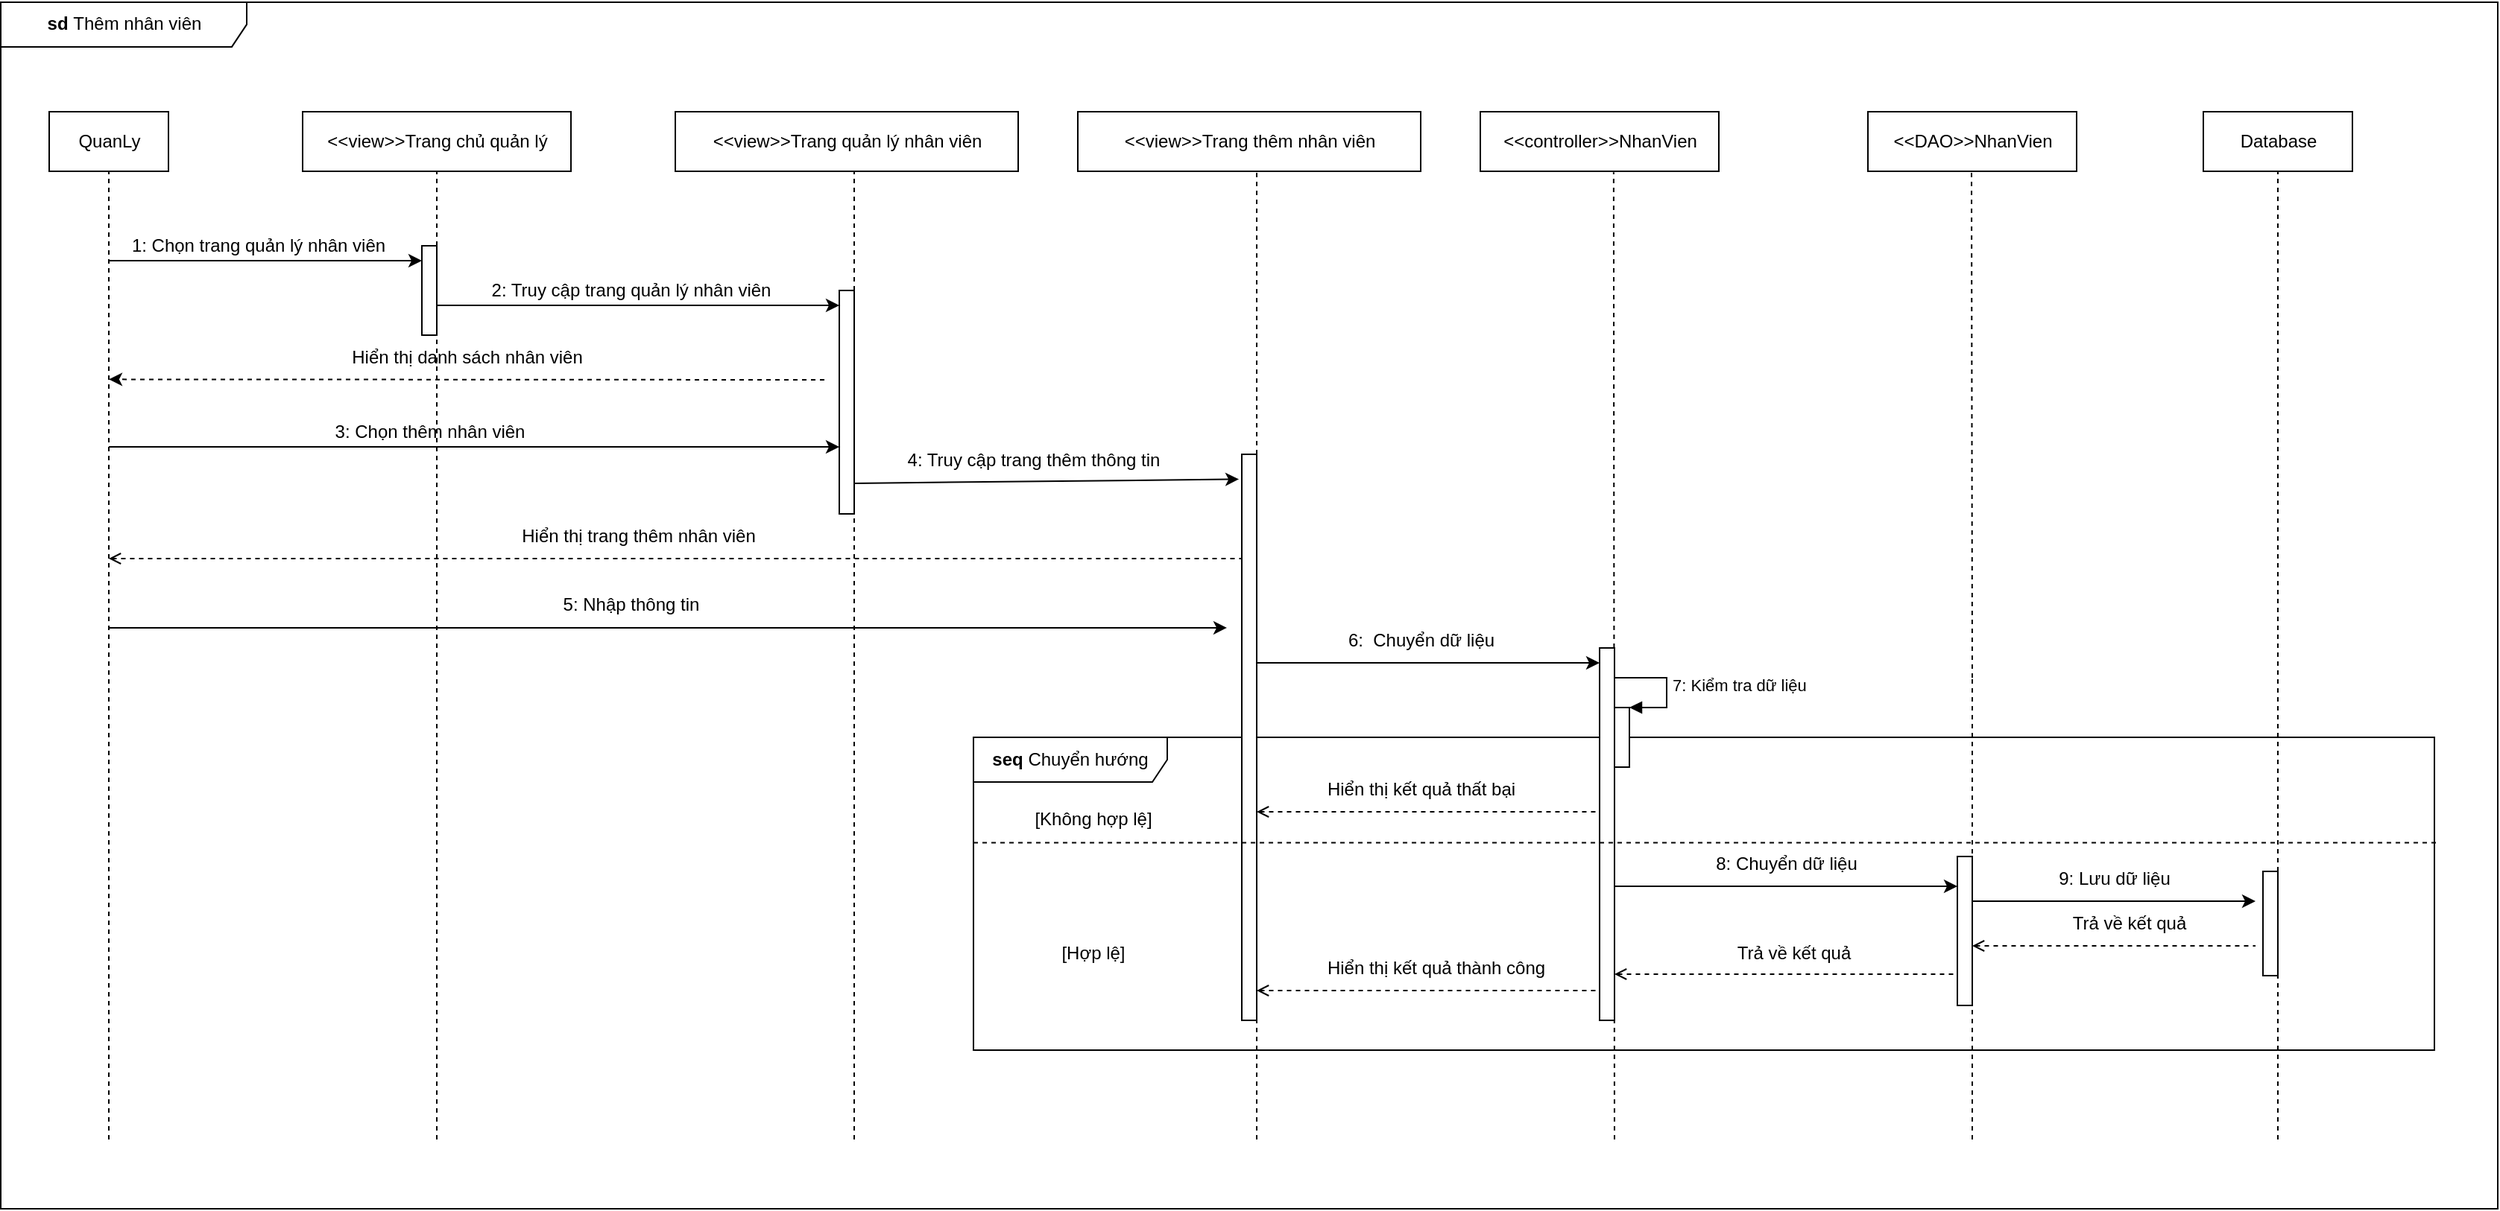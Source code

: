 <mxfile version="20.6.0" type="device"><diagram id="asjjTaxxDbduJ_uwMJDM" name="Page-1"><mxGraphModel dx="1038" dy="481" grid="1" gridSize="10" guides="1" tooltips="1" connect="1" arrows="1" fold="1" page="1" pageScale="1" pageWidth="850" pageHeight="1100" math="0" shadow="0"><root><mxCell id="0"/><mxCell id="1" parent="0"/><mxCell id="Y9XglMHhpvMvOgpMFqkx-15" value="&lt;b&gt;seq&lt;/b&gt; Chuyển hướng" style="shape=umlFrame;whiteSpace=wrap;html=1;width=130;height=30;" parent="1" vertex="1"><mxGeometry x="670" y="530" width="980" height="210" as="geometry"/></mxCell><mxCell id="PbMtfc2Mm91NxUPL8bgm-46" value="&lt;b&gt;sd &lt;/b&gt;Thêm nhân viên" style="shape=umlFrame;whiteSpace=wrap;html=1;width=165;height=30;" parent="1" vertex="1"><mxGeometry x="17.5" y="36.45" width="1675" height="810" as="geometry"/></mxCell><mxCell id="PbMtfc2Mm91NxUPL8bgm-5" value="&amp;lt;&amp;lt;view&amp;gt;&amp;gt;Trang chủ quản lý" style="html=1;" parent="1" vertex="1"><mxGeometry x="220" y="110" width="180" height="40" as="geometry"/></mxCell><mxCell id="PbMtfc2Mm91NxUPL8bgm-6" value="&amp;lt;&amp;lt;controller&amp;gt;&amp;gt;NhanVien" style="html=1;" parent="1" vertex="1"><mxGeometry x="1010" y="110" width="160" height="40" as="geometry"/></mxCell><mxCell id="PbMtfc2Mm91NxUPL8bgm-7" value="&amp;lt;&amp;lt;DAO&amp;gt;&amp;gt;NhanVien" style="html=1;" parent="1" vertex="1"><mxGeometry x="1270" y="110" width="140" height="40" as="geometry"/></mxCell><mxCell id="PbMtfc2Mm91NxUPL8bgm-8" value="Database" style="html=1;" parent="1" vertex="1"><mxGeometry x="1495" y="110" width="100" height="40" as="geometry"/></mxCell><mxCell id="PbMtfc2Mm91NxUPL8bgm-10" value="" style="endArrow=none;dashed=1;html=1;rounded=0;entryX=0.5;entryY=1;entryDx=0;entryDy=0;" parent="1" target="NyzByhcTdWclzaBLQz0R-1" edge="1"><mxGeometry width="50" height="50" relative="1" as="geometry"><mxPoint x="90" y="800" as="sourcePoint"/><mxPoint x="90" y="180" as="targetPoint"/></mxGeometry></mxCell><mxCell id="PbMtfc2Mm91NxUPL8bgm-11" value="" style="endArrow=classic;html=1;rounded=0;entryX=0;entryY=0.167;entryDx=0;entryDy=0;entryPerimeter=0;" parent="1" target="PbMtfc2Mm91NxUPL8bgm-15" edge="1"><mxGeometry width="50" height="50" relative="1" as="geometry"><mxPoint x="90" y="210" as="sourcePoint"/><mxPoint x="280" y="211" as="targetPoint"/></mxGeometry></mxCell><mxCell id="PbMtfc2Mm91NxUPL8bgm-12" value="" style="endArrow=none;dashed=1;html=1;rounded=0;entryX=0.5;entryY=1;entryDx=0;entryDy=0;" parent="1" target="PbMtfc2Mm91NxUPL8bgm-5" edge="1"><mxGeometry width="50" height="50" relative="1" as="geometry"><mxPoint x="310" y="800" as="sourcePoint"/><mxPoint x="340" y="200" as="targetPoint"/></mxGeometry></mxCell><mxCell id="PbMtfc2Mm91NxUPL8bgm-13" value="1: Chọn trang quản lý nhân viên" style="text;html=1;align=center;verticalAlign=middle;resizable=0;points=[];autosize=1;strokeColor=none;fillColor=none;" parent="1" vertex="1"><mxGeometry x="95" y="185" width="190" height="30" as="geometry"/></mxCell><mxCell id="PbMtfc2Mm91NxUPL8bgm-15" value="" style="html=1;points=[];perimeter=orthogonalPerimeter;" parent="1" vertex="1"><mxGeometry x="300" y="200" width="10" height="60" as="geometry"/></mxCell><mxCell id="PbMtfc2Mm91NxUPL8bgm-16" value="" style="endArrow=classic;html=1;rounded=0;" parent="1" edge="1"><mxGeometry width="50" height="50" relative="1" as="geometry"><mxPoint x="310" y="240" as="sourcePoint"/><mxPoint x="580" y="240" as="targetPoint"/></mxGeometry></mxCell><mxCell id="PbMtfc2Mm91NxUPL8bgm-17" value="" style="endArrow=none;dashed=1;html=1;rounded=0;entryX=0.559;entryY=1.017;entryDx=0;entryDy=0;entryPerimeter=0;" parent="1" target="PbMtfc2Mm91NxUPL8bgm-6" edge="1"><mxGeometry width="50" height="50" relative="1" as="geometry"><mxPoint x="1100" y="800" as="sourcePoint"/><mxPoint x="1092.25" y="150" as="targetPoint"/></mxGeometry></mxCell><mxCell id="PbMtfc2Mm91NxUPL8bgm-19" value="" style="endArrow=none;dashed=1;html=1;rounded=0;entryX=0.5;entryY=1;entryDx=0;entryDy=0;startArrow=none;" parent="1" edge="1"><mxGeometry width="50" height="50" relative="1" as="geometry"><mxPoint x="1340" y="490" as="sourcePoint"/><mxPoint x="1339.5" y="150" as="targetPoint"/></mxGeometry></mxCell><mxCell id="PbMtfc2Mm91NxUPL8bgm-24" value="" style="endArrow=none;dashed=1;html=1;rounded=0;entryX=0.5;entryY=1;entryDx=0;entryDy=0;startArrow=none;" parent="1" target="PbMtfc2Mm91NxUPL8bgm-8" edge="1"><mxGeometry width="50" height="50" relative="1" as="geometry"><mxPoint x="1545" y="800" as="sourcePoint"/><mxPoint x="1595" y="270" as="targetPoint"/></mxGeometry></mxCell><mxCell id="PbMtfc2Mm91NxUPL8bgm-44" value="" style="html=1;points=[];perimeter=orthogonalPerimeter;" parent="1" vertex="1"><mxGeometry x="1090" y="470" width="10" height="250" as="geometry"/></mxCell><mxCell id="CXyfDwtnlCf071ItUu4t-3" value="&amp;lt;&amp;lt;view&amp;gt;&amp;gt;Trang quản lý nhân viên" style="html=1;" parent="1" vertex="1"><mxGeometry x="470" y="110" width="230" height="40" as="geometry"/></mxCell><mxCell id="CXyfDwtnlCf071ItUu4t-4" value="" style="endArrow=none;dashed=1;html=1;rounded=0;" parent="1" edge="1"><mxGeometry width="50" height="50" relative="1" as="geometry"><mxPoint x="590" y="800" as="sourcePoint"/><mxPoint x="590" y="150" as="targetPoint"/></mxGeometry></mxCell><mxCell id="PbMtfc2Mm91NxUPL8bgm-45" value="" style="html=1;points=[];perimeter=orthogonalPerimeter;" parent="1" vertex="1"><mxGeometry x="1330" y="610" width="10" height="100" as="geometry"/></mxCell><mxCell id="S-G5bxxULWOog6-uAbpq-8" value="" style="endArrow=none;dashed=1;html=1;rounded=0;" parent="1" edge="1"><mxGeometry width="50" height="50" relative="1" as="geometry"><mxPoint x="1340" y="800" as="sourcePoint"/><mxPoint x="1340" y="489" as="targetPoint"/></mxGeometry></mxCell><mxCell id="S-G5bxxULWOog6-uAbpq-33" value="2: Truy cập trang quản lý nhân viên" style="text;html=1;align=center;verticalAlign=middle;resizable=0;points=[];autosize=1;strokeColor=none;fillColor=none;" parent="1" vertex="1"><mxGeometry x="335" y="215" width="210" height="30" as="geometry"/></mxCell><mxCell id="S-G5bxxULWOog6-uAbpq-38" value="" style="html=1;points=[];perimeter=orthogonalPerimeter;" parent="1" vertex="1"><mxGeometry x="1535" y="620" width="10" height="70" as="geometry"/></mxCell><mxCell id="S-G5bxxULWOog6-uAbpq-41" value="" style="endArrow=classic;html=1;rounded=0;dashed=1;" parent="1" edge="1"><mxGeometry width="50" height="50" relative="1" as="geometry"><mxPoint x="570" y="290" as="sourcePoint"/><mxPoint x="90" y="289.68" as="targetPoint"/></mxGeometry></mxCell><mxCell id="S-G5bxxULWOog6-uAbpq-43" value="" style="html=1;points=[];perimeter=orthogonalPerimeter;" parent="1" vertex="1"><mxGeometry x="580" y="230" width="10" height="150" as="geometry"/></mxCell><mxCell id="S-G5bxxULWOog6-uAbpq-44" value="Hiển thị danh sách nhân viên" style="text;html=1;align=center;verticalAlign=middle;resizable=0;points=[];autosize=1;strokeColor=none;fillColor=none;" parent="1" vertex="1"><mxGeometry x="240" y="260" width="180" height="30" as="geometry"/></mxCell><mxCell id="S-G5bxxULWOog6-uAbpq-45" value="" style="endArrow=classic;html=1;rounded=0;" parent="1" edge="1"><mxGeometry width="50" height="50" relative="1" as="geometry"><mxPoint x="90" y="335" as="sourcePoint"/><mxPoint x="580" y="335" as="targetPoint"/></mxGeometry></mxCell><mxCell id="S-G5bxxULWOog6-uAbpq-46" value="3: Chọn thêm nhân viên" style="text;html=1;align=center;verticalAlign=middle;resizable=0;points=[];autosize=1;strokeColor=none;fillColor=none;" parent="1" vertex="1"><mxGeometry x="230" y="310" width="150" height="30" as="geometry"/></mxCell><mxCell id="S-G5bxxULWOog6-uAbpq-51" value="" style="endArrow=classic;html=1;rounded=0;exitX=1.346;exitY=0.695;exitDx=0;exitDy=0;exitPerimeter=0;" parent="1" edge="1"><mxGeometry width="50" height="50" relative="1" as="geometry"><mxPoint x="1340" y="640" as="sourcePoint"/><mxPoint x="1530" y="640" as="targetPoint"/></mxGeometry></mxCell><mxCell id="Y9XglMHhpvMvOgpMFqkx-3" value="&amp;lt;&amp;lt;view&amp;gt;&amp;gt;Trang thêm nhân viên" style="html=1;" parent="1" vertex="1"><mxGeometry x="740" y="110" width="230" height="40" as="geometry"/></mxCell><mxCell id="Y9XglMHhpvMvOgpMFqkx-4" value="" style="endArrow=none;dashed=1;html=1;rounded=0;startArrow=none;" parent="1" source="Y9XglMHhpvMvOgpMFqkx-5" edge="1"><mxGeometry width="50" height="50" relative="1" as="geometry"><mxPoint x="860" y="560" as="sourcePoint"/><mxPoint x="860" y="150" as="targetPoint"/></mxGeometry></mxCell><mxCell id="Y9XglMHhpvMvOgpMFqkx-5" value="" style="html=1;points=[];perimeter=orthogonalPerimeter;" parent="1" vertex="1"><mxGeometry x="850" y="340" width="10" height="380" as="geometry"/></mxCell><mxCell id="Y9XglMHhpvMvOgpMFqkx-6" value="" style="endArrow=none;dashed=1;html=1;rounded=0;" parent="1" edge="1"><mxGeometry width="50" height="50" relative="1" as="geometry"><mxPoint x="860" y="740" as="sourcePoint"/><mxPoint x="860" y="730" as="targetPoint"/></mxGeometry></mxCell><mxCell id="Y9XglMHhpvMvOgpMFqkx-9" value="" style="endArrow=classic;html=1;rounded=0;" parent="1" edge="1"><mxGeometry width="50" height="50" relative="1" as="geometry"><mxPoint x="90" y="456.45" as="sourcePoint"/><mxPoint x="840" y="456.45" as="targetPoint"/></mxGeometry></mxCell><mxCell id="Y9XglMHhpvMvOgpMFqkx-10" value="5: Nhập thông tin" style="text;html=1;align=center;verticalAlign=middle;resizable=0;points=[];autosize=1;strokeColor=none;fillColor=none;" parent="1" vertex="1"><mxGeometry x="385" y="431.45" width="110" height="20" as="geometry"/></mxCell><mxCell id="Y9XglMHhpvMvOgpMFqkx-11" value="" style="endArrow=classic;html=1;rounded=0;" parent="1" edge="1"><mxGeometry width="50" height="50" relative="1" as="geometry"><mxPoint x="860" y="480" as="sourcePoint"/><mxPoint x="1090" y="480" as="targetPoint"/></mxGeometry></mxCell><mxCell id="Y9XglMHhpvMvOgpMFqkx-12" value="6:&amp;nbsp; Chuyển dữ liệu" style="text;html=1;align=center;verticalAlign=middle;resizable=0;points=[];autosize=1;strokeColor=none;fillColor=none;" parent="1" vertex="1"><mxGeometry x="910" y="450" width="120" height="30" as="geometry"/></mxCell><mxCell id="Y9XglMHhpvMvOgpMFqkx-13" value="" style="html=1;points=[];perimeter=orthogonalPerimeter;" parent="1" vertex="1"><mxGeometry x="1100" y="510" width="10" height="40" as="geometry"/></mxCell><mxCell id="Y9XglMHhpvMvOgpMFqkx-14" value="7: Kiểm tra dữ liệu&amp;nbsp;" style="edgeStyle=orthogonalEdgeStyle;html=1;align=left;spacingLeft=2;endArrow=block;rounded=0;entryX=1;entryY=0;" parent="1" target="Y9XglMHhpvMvOgpMFqkx-13" edge="1"><mxGeometry relative="1" as="geometry"><mxPoint x="1100" y="490" as="sourcePoint"/><Array as="points"><mxPoint x="1135" y="490"/><mxPoint x="1135" y="510"/></Array></mxGeometry></mxCell><mxCell id="Y9XglMHhpvMvOgpMFqkx-16" value="" style="endArrow=none;dashed=1;html=1;rounded=0;startArrow=open;startFill=0;entryX=0;entryY=0.769;entryDx=0;entryDy=0;entryPerimeter=0;" parent="1" edge="1"><mxGeometry width="50" height="50" relative="1" as="geometry"><mxPoint x="860" y="580" as="sourcePoint"/><mxPoint x="1090" y="580" as="targetPoint"/></mxGeometry></mxCell><mxCell id="Y9XglMHhpvMvOgpMFqkx-17" value="Hiển thị kết quả thất bại" style="text;html=1;align=center;verticalAlign=middle;resizable=0;points=[];autosize=1;strokeColor=none;fillColor=none;" parent="1" vertex="1"><mxGeometry x="895" y="550" width="150" height="30" as="geometry"/></mxCell><mxCell id="Y9XglMHhpvMvOgpMFqkx-18" value="" style="endArrow=classic;html=1;rounded=0;exitX=1.346;exitY=0.695;exitDx=0;exitDy=0;exitPerimeter=0;" parent="1" edge="1"><mxGeometry width="50" height="50" relative="1" as="geometry"><mxPoint x="1100" y="630.0" as="sourcePoint"/><mxPoint x="1330" y="630" as="targetPoint"/></mxGeometry></mxCell><mxCell id="Y9XglMHhpvMvOgpMFqkx-20" value="8: Chuyển dữ liệu" style="text;html=1;align=center;verticalAlign=middle;resizable=0;points=[];autosize=1;strokeColor=none;fillColor=none;" parent="1" vertex="1"><mxGeometry x="1155" y="600" width="120" height="30" as="geometry"/></mxCell><mxCell id="Y9XglMHhpvMvOgpMFqkx-21" value="9: Lưu dữ liệu" style="text;html=1;align=center;verticalAlign=middle;resizable=0;points=[];autosize=1;strokeColor=none;fillColor=none;" parent="1" vertex="1"><mxGeometry x="1385" y="610" width="100" height="30" as="geometry"/></mxCell><mxCell id="Y9XglMHhpvMvOgpMFqkx-22" value="" style="endArrow=none;dashed=1;html=1;rounded=0;startArrow=open;startFill=0;" parent="1" edge="1"><mxGeometry width="50" height="50" relative="1" as="geometry"><mxPoint x="1340" y="670" as="sourcePoint"/><mxPoint x="1530" y="670" as="targetPoint"/></mxGeometry></mxCell><mxCell id="Y9XglMHhpvMvOgpMFqkx-23" value="Trả về kết quả" style="text;html=1;align=center;verticalAlign=middle;resizable=0;points=[];autosize=1;strokeColor=none;fillColor=none;" parent="1" vertex="1"><mxGeometry x="1395" y="640" width="100" height="30" as="geometry"/></mxCell><mxCell id="Y9XglMHhpvMvOgpMFqkx-24" value="" style="endArrow=none;dashed=1;html=1;rounded=0;startArrow=open;startFill=0;" parent="1" edge="1"><mxGeometry width="50" height="50" relative="1" as="geometry"><mxPoint x="1100" y="689" as="sourcePoint"/><mxPoint x="1330" y="689" as="targetPoint"/></mxGeometry></mxCell><mxCell id="Y9XglMHhpvMvOgpMFqkx-25" value="Trả về kết quả" style="text;html=1;align=center;verticalAlign=middle;resizable=0;points=[];autosize=1;strokeColor=none;fillColor=none;" parent="1" vertex="1"><mxGeometry x="1170" y="660" width="100" height="30" as="geometry"/></mxCell><mxCell id="Y9XglMHhpvMvOgpMFqkx-26" value="" style="endArrow=none;dashed=1;html=1;rounded=0;startArrow=open;startFill=0;" parent="1" edge="1"><mxGeometry width="50" height="50" relative="1" as="geometry"><mxPoint x="860" y="700" as="sourcePoint"/><mxPoint x="1090" y="700" as="targetPoint"/></mxGeometry></mxCell><mxCell id="Y9XglMHhpvMvOgpMFqkx-27" value="Hiển thị kết quả thành công" style="text;html=1;align=center;verticalAlign=middle;resizable=0;points=[];autosize=1;strokeColor=none;fillColor=none;" parent="1" vertex="1"><mxGeometry x="895" y="670" width="170" height="30" as="geometry"/></mxCell><mxCell id="Y9XglMHhpvMvOgpMFqkx-29" value="[Hợp lệ]" style="text;html=1;align=center;verticalAlign=middle;resizable=0;points=[];autosize=1;strokeColor=none;fillColor=none;" parent="1" vertex="1"><mxGeometry x="715" y="660" width="70" height="30" as="geometry"/></mxCell><mxCell id="Y9XglMHhpvMvOgpMFqkx-30" value="[Không hợp lệ]" style="text;html=1;align=center;verticalAlign=middle;resizable=0;points=[];autosize=1;strokeColor=none;fillColor=none;" parent="1" vertex="1"><mxGeometry x="700" y="570" width="100" height="30" as="geometry"/></mxCell><mxCell id="Y9XglMHhpvMvOgpMFqkx-31" value="" style="endArrow=none;dashed=1;html=1;rounded=0;entryX=1.004;entryY=0.337;entryDx=0;entryDy=0;entryPerimeter=0;exitX=0;exitY=0.337;exitDx=0;exitDy=0;exitPerimeter=0;" parent="1" source="Y9XglMHhpvMvOgpMFqkx-15" target="Y9XglMHhpvMvOgpMFqkx-15" edge="1"><mxGeometry width="50" height="50" relative="1" as="geometry"><mxPoint x="850" y="720" as="sourcePoint"/><mxPoint x="900" y="670" as="targetPoint"/></mxGeometry></mxCell><mxCell id="Y9XglMHhpvMvOgpMFqkx-34" value="" style="endArrow=classic;html=1;rounded=0;entryX=-0.195;entryY=0.044;entryDx=0;entryDy=0;entryPerimeter=0;" parent="1" target="Y9XglMHhpvMvOgpMFqkx-5" edge="1"><mxGeometry width="50" height="50" relative="1" as="geometry"><mxPoint x="590" y="359.47" as="sourcePoint"/><mxPoint x="840" y="359.47" as="targetPoint"/></mxGeometry></mxCell><mxCell id="Y9XglMHhpvMvOgpMFqkx-35" value="4: Truy cập trang thêm thông tin" style="text;html=1;align=center;verticalAlign=middle;resizable=0;points=[];autosize=1;strokeColor=none;fillColor=none;" parent="1" vertex="1"><mxGeometry x="615" y="329.47" width="190" height="30" as="geometry"/></mxCell><mxCell id="Y9XglMHhpvMvOgpMFqkx-36" value="" style="endArrow=none;dashed=1;html=1;rounded=0;startArrow=open;startFill=0;entryX=0;entryY=0.769;entryDx=0;entryDy=0;entryPerimeter=0;" parent="1" edge="1"><mxGeometry width="50" height="50" relative="1" as="geometry"><mxPoint x="90" y="410" as="sourcePoint"/><mxPoint x="850" y="410" as="targetPoint"/></mxGeometry></mxCell><mxCell id="Y9XglMHhpvMvOgpMFqkx-37" value="Hiển thị trang thêm nhân viên" style="text;html=1;align=center;verticalAlign=middle;resizable=0;points=[];autosize=1;strokeColor=none;fillColor=none;" parent="1" vertex="1"><mxGeometry x="355" y="380" width="180" height="30" as="geometry"/></mxCell><mxCell id="Y9XglMHhpvMvOgpMFqkx-38" value="" style="endArrow=none;dashed=1;html=1;rounded=0;startArrow=none;" parent="1" edge="1"><mxGeometry width="50" height="50" relative="1" as="geometry"><mxPoint x="860" y="800" as="sourcePoint"/><mxPoint x="860" y="720.0" as="targetPoint"/></mxGeometry></mxCell><mxCell id="NyzByhcTdWclzaBLQz0R-1" value="QuanLy" style="html=1;" parent="1" vertex="1"><mxGeometry x="50" y="110" width="80" height="40" as="geometry"/></mxCell></root></mxGraphModel></diagram></mxfile>